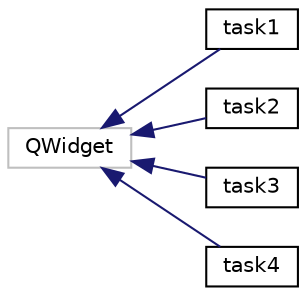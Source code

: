 digraph "Graphical Class Hierarchy"
{
  edge [fontname="Helvetica",fontsize="10",labelfontname="Helvetica",labelfontsize="10"];
  node [fontname="Helvetica",fontsize="10",shape=record];
  rankdir="LR";
  Node1 [label="QWidget",height=0.2,width=0.4,color="grey75", fillcolor="white", style="filled"];
  Node1 -> Node0 [dir="back",color="midnightblue",fontsize="10",style="solid",fontname="Helvetica"];
  Node0 [label="task1",height=0.2,width=0.4,color="black", fillcolor="white", style="filled",URL="$classtask1.html"];
  Node1 -> Node3 [dir="back",color="midnightblue",fontsize="10",style="solid",fontname="Helvetica"];
  Node3 [label="task2",height=0.2,width=0.4,color="black", fillcolor="white", style="filled",URL="$classtask2.html"];
  Node1 -> Node4 [dir="back",color="midnightblue",fontsize="10",style="solid",fontname="Helvetica"];
  Node4 [label="task3",height=0.2,width=0.4,color="black", fillcolor="white", style="filled",URL="$classtask3.html"];
  Node1 -> Node5 [dir="back",color="midnightblue",fontsize="10",style="solid",fontname="Helvetica"];
  Node5 [label="task4",height=0.2,width=0.4,color="black", fillcolor="white", style="filled",URL="$classtask4.html"];
}
